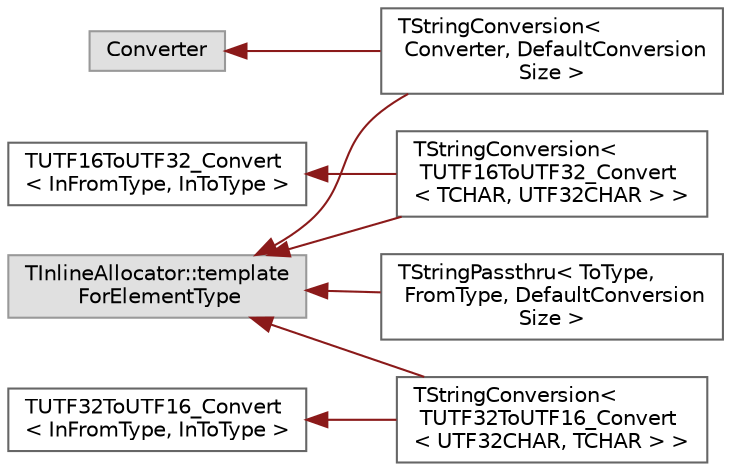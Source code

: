digraph "Graphical Class Hierarchy"
{
 // INTERACTIVE_SVG=YES
 // LATEX_PDF_SIZE
  bgcolor="transparent";
  edge [fontname=Helvetica,fontsize=10,labelfontname=Helvetica,labelfontsize=10];
  node [fontname=Helvetica,fontsize=10,shape=box,height=0.2,width=0.4];
  rankdir="LR";
  Node0 [id="Node000000",label="Converter",height=0.2,width=0.4,color="grey60", fillcolor="#E0E0E0", style="filled",tooltip=" "];
  Node0 -> Node1 [id="edge2942_Node000000_Node000001",dir="back",color="firebrick4",style="solid",tooltip=" "];
  Node1 [id="Node000001",label="TStringConversion\<\l Converter, DefaultConversion\lSize \>",height=0.2,width=0.4,color="grey40", fillcolor="white", style="filled",URL="$d2/d56/classTStringConversion.html",tooltip="Class takes one type of string and converts it to another."];
  Node2 [id="Node000002",label="TInlineAllocator::template\l ForElementType",height=0.2,width=0.4,color="grey60", fillcolor="#E0E0E0", style="filled",tooltip=" "];
  Node2 -> Node3 [id="edge2943_Node000002_Node000003",dir="back",color="firebrick4",style="solid",tooltip=" "];
  Node3 [id="Node000003",label="TStringConversion\<\l TUTF16ToUTF32_Convert\l\< TCHAR, UTF32CHAR \> \>",height=0.2,width=0.4,color="grey40", fillcolor="white", style="filled",URL="$d2/d56/classTStringConversion.html",tooltip=" "];
  Node2 -> Node5 [id="edge2944_Node000002_Node000005",dir="back",color="firebrick4",style="solid",tooltip=" "];
  Node5 [id="Node000005",label="TStringConversion\<\l TUTF32ToUTF16_Convert\l\< UTF32CHAR, TCHAR \> \>",height=0.2,width=0.4,color="grey40", fillcolor="white", style="filled",URL="$d2/d56/classTStringConversion.html",tooltip=" "];
  Node2 -> Node1 [id="edge2945_Node000002_Node000001",dir="back",color="firebrick4",style="solid",tooltip=" "];
  Node2 -> Node7 [id="edge2946_Node000002_Node000007",dir="back",color="firebrick4",style="solid",tooltip=" "];
  Node7 [id="Node000007",label="TStringPassthru\< ToType,\l FromType, DefaultConversion\lSize \>",height=0.2,width=0.4,color="grey40", fillcolor="white", style="filled",URL="$da/d55/classTStringPassthru.html",tooltip="This class is returned by StringPassthru and is not intended to be used directly."];
  Node4 [id="Node000004",label="TUTF16ToUTF32_Convert\l\< InFromType, InToType \>",height=0.2,width=0.4,color="grey40", fillcolor="white", style="filled",URL="$da/dd1/classTUTF16ToUTF32__Convert.html",tooltip=" "];
  Node4 -> Node3 [id="edge2947_Node000004_Node000003",dir="back",color="firebrick4",style="solid",tooltip=" "];
  Node6 [id="Node000006",label="TUTF32ToUTF16_Convert\l\< InFromType, InToType \>",height=0.2,width=0.4,color="grey40", fillcolor="white", style="filled",URL="$db/d83/classTUTF32ToUTF16__Convert.html",tooltip=" "];
  Node6 -> Node5 [id="edge2948_Node000006_Node000005",dir="back",color="firebrick4",style="solid",tooltip=" "];
}
